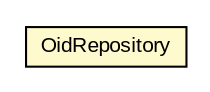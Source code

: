 #!/usr/local/bin/dot
#
# Class diagram 
# Generated by UMLGraph version R5_6-24-gf6e263 (http://www.umlgraph.org/)
#

digraph G {
	edge [fontname="arial",fontsize=10,labelfontname="arial",labelfontsize=10];
	node [fontname="arial",fontsize=10,shape=plaintext];
	nodesep=0.25;
	ranksep=0.5;
	// eu.europa.esig.dss.validation.OidRepository
	c462542 [label=<<table title="eu.europa.esig.dss.validation.OidRepository" border="0" cellborder="1" cellspacing="0" cellpadding="2" port="p" bgcolor="lemonChiffon" href="./OidRepository.html">
		<tr><td><table border="0" cellspacing="0" cellpadding="1">
<tr><td align="center" balign="center"> OidRepository </td></tr>
		</table></td></tr>
		</table>>, URL="./OidRepository.html", fontname="arial", fontcolor="black", fontsize=10.0];
}

